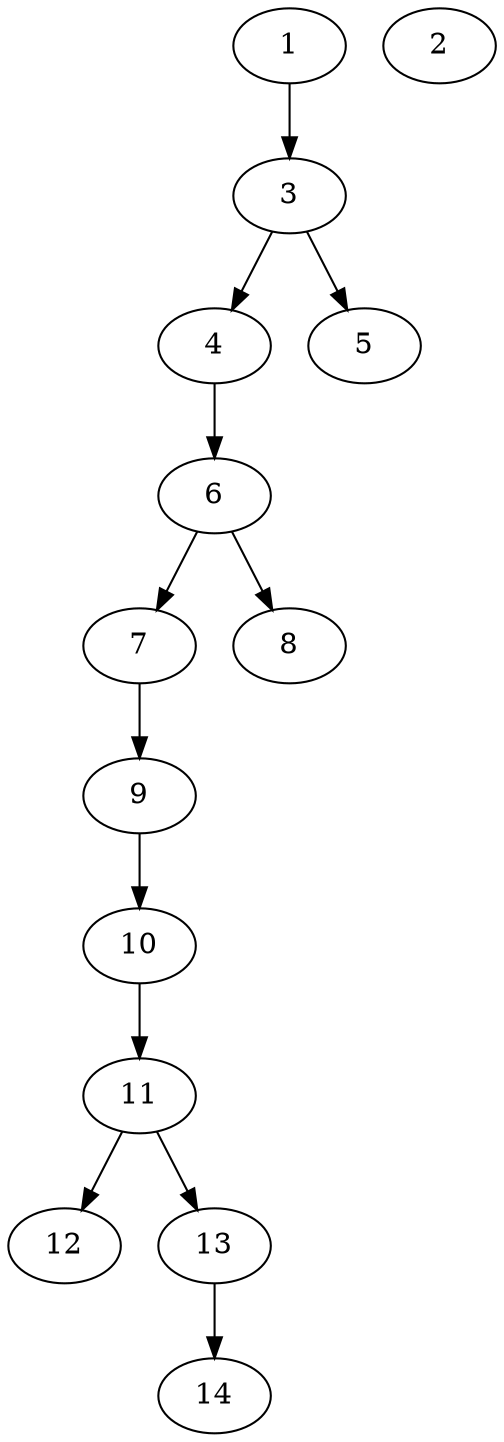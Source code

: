 // DAG (tier=1-easy, mode=data, n=14, ccr=0.311, fat=0.384, density=0.359, regular=0.793, jump=0.062, mindata=1048576, maxdata=8388608)
// DAG automatically generated by daggen at Sun Aug 24 16:33:33 2025
// /home/ermia/Project/Environments/daggen/bin/daggen --dot --ccr 0.311 --fat 0.384 --regular 0.793 --density 0.359 --jump 0.062 --mindata 1048576 --maxdata 8388608 -n 14 
digraph G {
  1 [size="130235229666364064", alpha="0.18", expect_size="65117614833182032"]
  1 -> 3 [size ="76659537477632"]
  2 [size="135591408771700621312", alpha="0.19", expect_size="67795704385850310656"]
  3 [size="337656360243150336", alpha="0.12", expect_size="168828180121575168"]
  3 -> 4 [size ="357588248035328"]
  3 -> 5 [size ="357588248035328"]
  4 [size="1596562995641276", alpha="0.11", expect_size="798281497820638"]
  4 -> 6 [size ="55147514298368"]
  5 [size="170510007431813952", alpha="0.14", expect_size="85255003715906976"]
  6 [size="158952325472321536000", alpha="0.04", expect_size="79476162736160768000"]
  6 -> 7 [size ="234747645132800"]
  6 -> 8 [size ="234747645132800"]
  7 [size="4539729013597274112", alpha="0.06", expect_size="2269864506798637056"]
  7 -> 9 [size ="21933601062912"]
  8 [size="187557870668087296000", alpha="0.18", expect_size="93778935334043648000"]
  9 [size="166929453641486368", alpha="0.01", expect_size="83464726820743184"]
  9 -> 10 [size ="187836233940992"]
  10 [size="4881576895173691", alpha="0.03", expect_size="2440788447586845"]
  10 -> 11 [size ="128968481046528"]
  11 [size="13995474111349310", alpha="0.20", expect_size="6997737055674655"]
  11 -> 12 [size ="352893605511168"]
  11 -> 13 [size ="352893605511168"]
  12 [size="501359438972885925888", alpha="0.10", expect_size="250679719486442962944"]
  13 [size="4548196563372816", alpha="0.02", expect_size="2274098281686408"]
  13 -> 14 [size ="167611937587200"]
  14 [size="8929316010012442624", alpha="0.04", expect_size="4464658005006221312"]
}